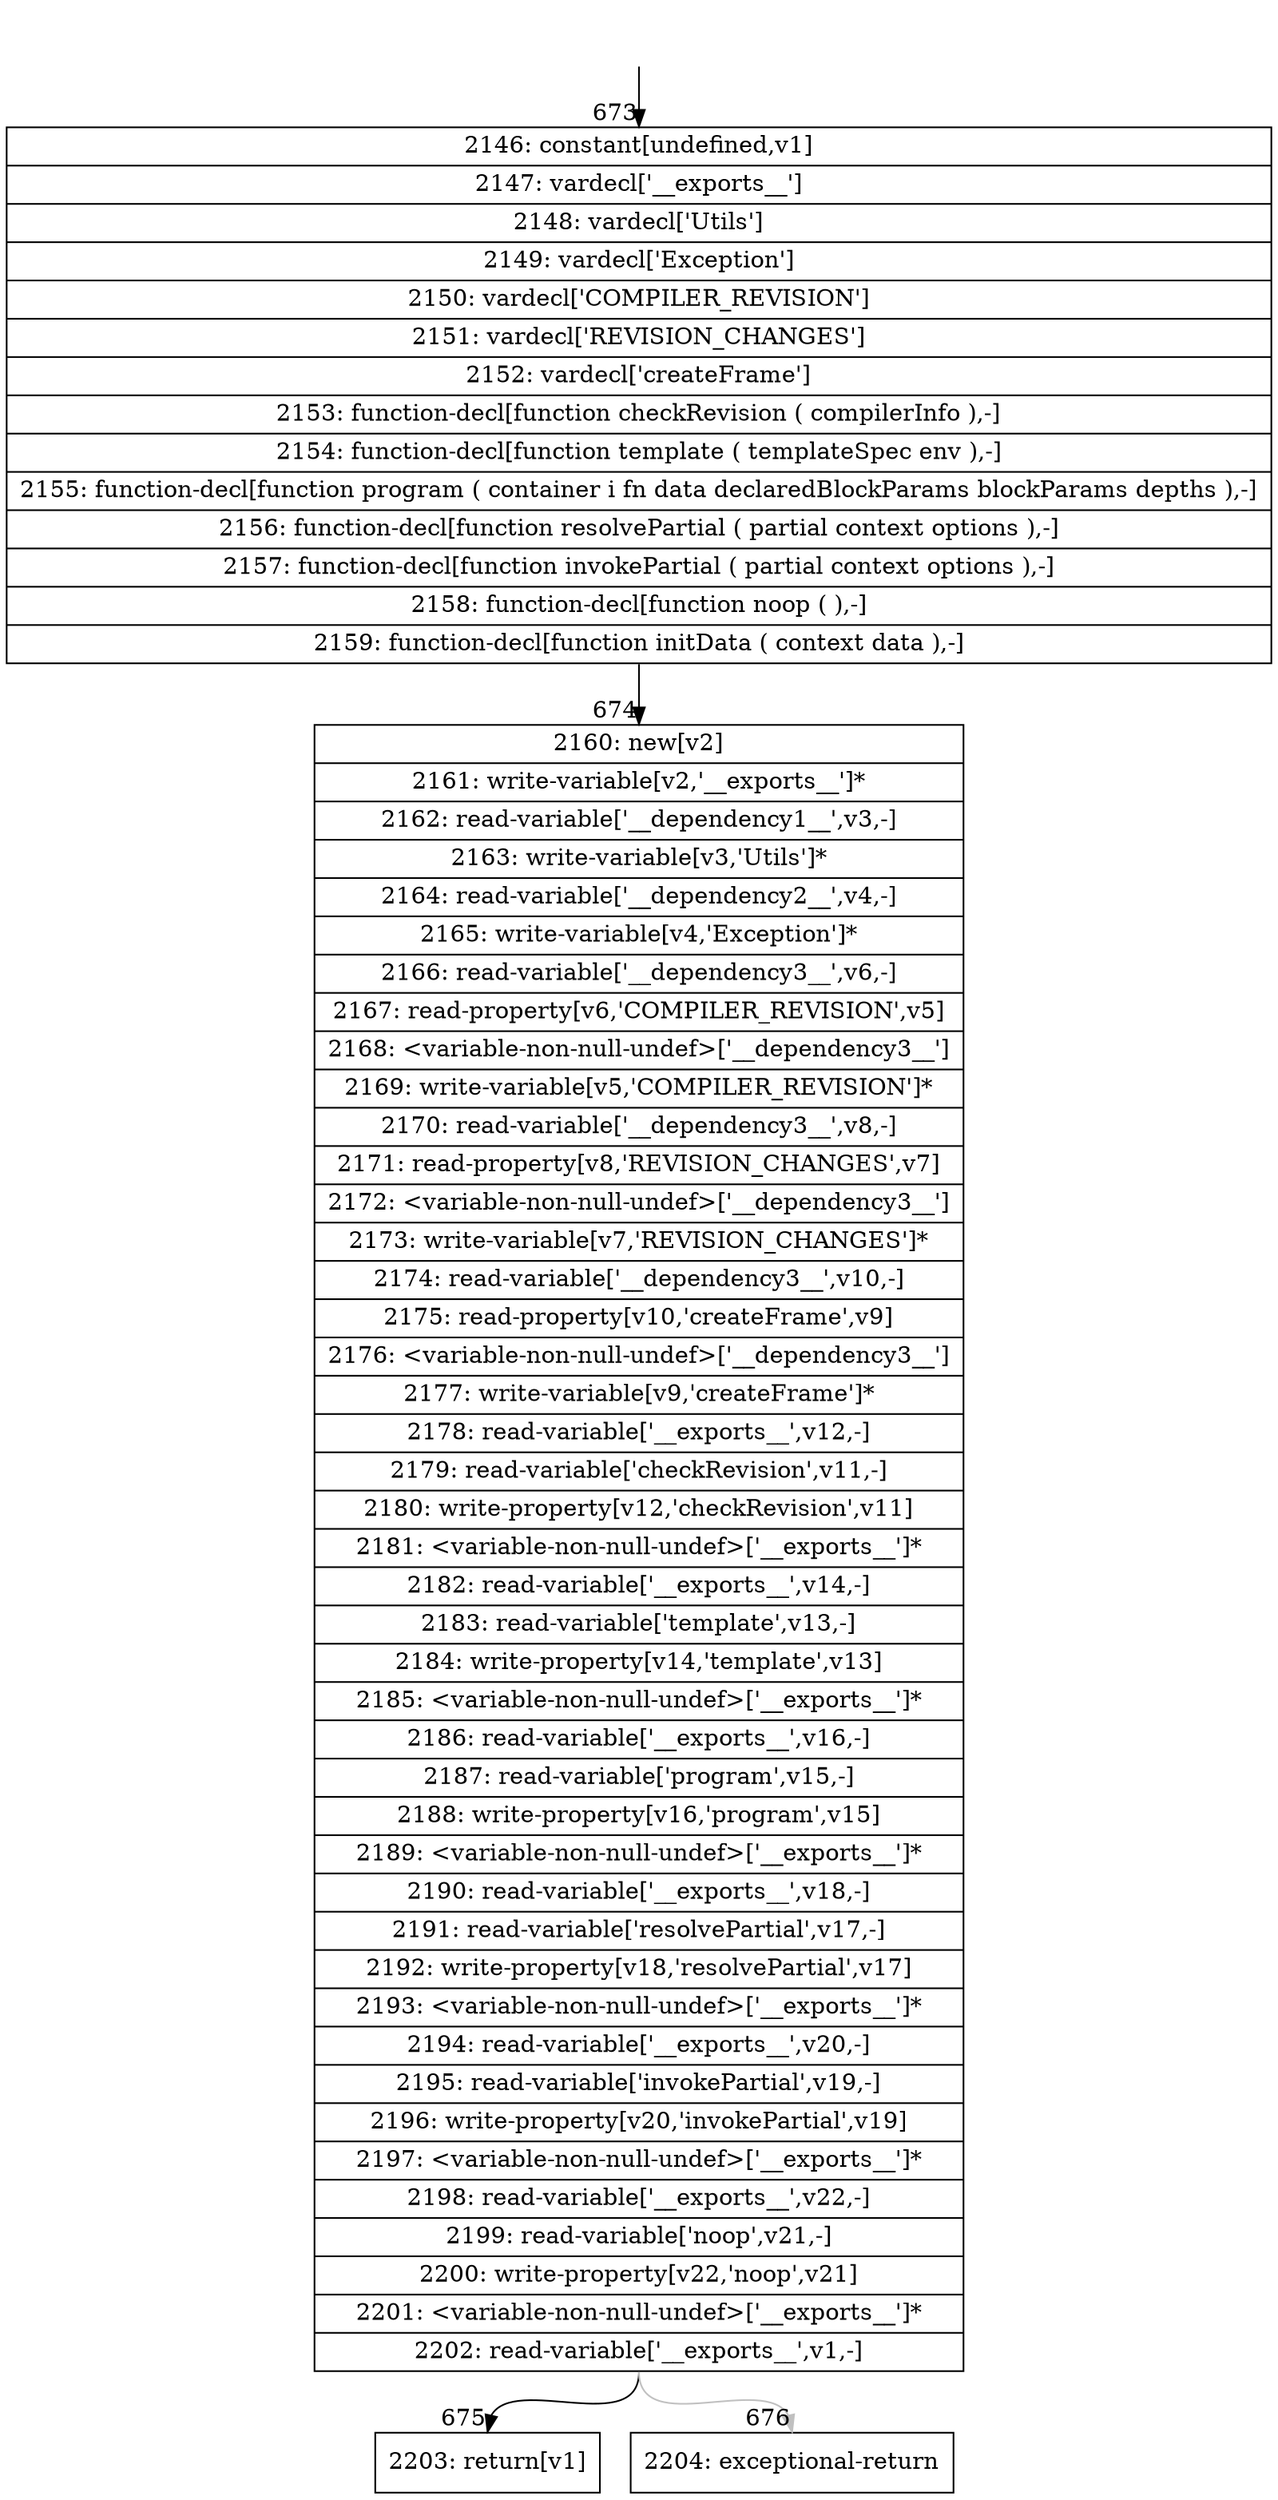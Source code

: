 digraph {
rankdir="TD"
BB_entry37[shape=none,label=""];
BB_entry37 -> BB673 [tailport=s, headport=n, headlabel="    673"]
BB673 [shape=record label="{2146: constant[undefined,v1]|2147: vardecl['__exports__']|2148: vardecl['Utils']|2149: vardecl['Exception']|2150: vardecl['COMPILER_REVISION']|2151: vardecl['REVISION_CHANGES']|2152: vardecl['createFrame']|2153: function-decl[function checkRevision ( compilerInfo ),-]|2154: function-decl[function template ( templateSpec env ),-]|2155: function-decl[function program ( container i fn data declaredBlockParams blockParams depths ),-]|2156: function-decl[function resolvePartial ( partial context options ),-]|2157: function-decl[function invokePartial ( partial context options ),-]|2158: function-decl[function noop ( ),-]|2159: function-decl[function initData ( context data ),-]}" ] 
BB673 -> BB674 [tailport=s, headport=n, headlabel="      674"]
BB674 [shape=record label="{2160: new[v2]|2161: write-variable[v2,'__exports__']*|2162: read-variable['__dependency1__',v3,-]|2163: write-variable[v3,'Utils']*|2164: read-variable['__dependency2__',v4,-]|2165: write-variable[v4,'Exception']*|2166: read-variable['__dependency3__',v6,-]|2167: read-property[v6,'COMPILER_REVISION',v5]|2168: \<variable-non-null-undef\>['__dependency3__']|2169: write-variable[v5,'COMPILER_REVISION']*|2170: read-variable['__dependency3__',v8,-]|2171: read-property[v8,'REVISION_CHANGES',v7]|2172: \<variable-non-null-undef\>['__dependency3__']|2173: write-variable[v7,'REVISION_CHANGES']*|2174: read-variable['__dependency3__',v10,-]|2175: read-property[v10,'createFrame',v9]|2176: \<variable-non-null-undef\>['__dependency3__']|2177: write-variable[v9,'createFrame']*|2178: read-variable['__exports__',v12,-]|2179: read-variable['checkRevision',v11,-]|2180: write-property[v12,'checkRevision',v11]|2181: \<variable-non-null-undef\>['__exports__']*|2182: read-variable['__exports__',v14,-]|2183: read-variable['template',v13,-]|2184: write-property[v14,'template',v13]|2185: \<variable-non-null-undef\>['__exports__']*|2186: read-variable['__exports__',v16,-]|2187: read-variable['program',v15,-]|2188: write-property[v16,'program',v15]|2189: \<variable-non-null-undef\>['__exports__']*|2190: read-variable['__exports__',v18,-]|2191: read-variable['resolvePartial',v17,-]|2192: write-property[v18,'resolvePartial',v17]|2193: \<variable-non-null-undef\>['__exports__']*|2194: read-variable['__exports__',v20,-]|2195: read-variable['invokePartial',v19,-]|2196: write-property[v20,'invokePartial',v19]|2197: \<variable-non-null-undef\>['__exports__']*|2198: read-variable['__exports__',v22,-]|2199: read-variable['noop',v21,-]|2200: write-property[v22,'noop',v21]|2201: \<variable-non-null-undef\>['__exports__']*|2202: read-variable['__exports__',v1,-]}" ] 
BB674 -> BB675 [tailport=s, headport=n, headlabel="      675"]
BB674 -> BB676 [tailport=s, headport=n, color=gray, headlabel="      676"]
BB675 [shape=record label="{2203: return[v1]}" ] 
BB676 [shape=record label="{2204: exceptional-return}" ] 
//#$~ 670
}
